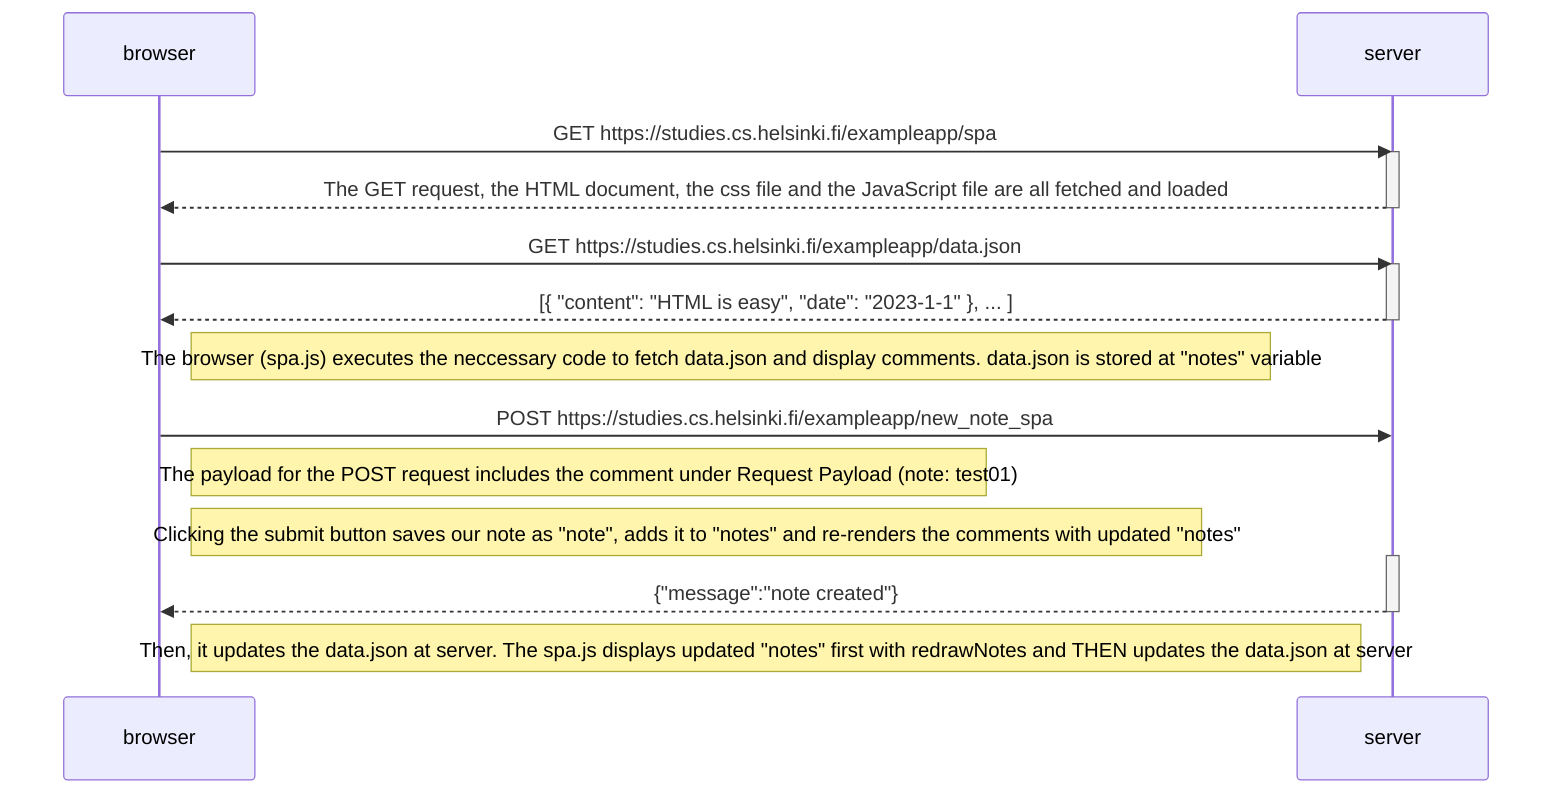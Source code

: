 sequenceDiagram
    participant browser
    participant server

    browser->>server: GET https://studies.cs.helsinki.fi/exampleapp/spa
    activate server
    server-->>browser: The GET request, the HTML document, the css file and the JavaScript file are all fetched and loaded
    deactivate server

    browser->>server: GET https://studies.cs.helsinki.fi/exampleapp/data.json
    activate server
    server-->>browser: [{ "content": "HTML is easy", "date": "2023-1-1" }, ... ]
    deactivate server

    Note right of browser: The browser (spa.js) executes the neccessary code to fetch data.json and display comments. data.json is stored at "notes" variable
    
    browser->>server: POST https://studies.cs.helsinki.fi/exampleapp/new_note_spa
    Note right of browser: The payload for the POST request includes the comment under Request Payload (note: test01)
    Note right of browser: Clicking the submit button saves our note as "note", adds it to "notes" and re-renders the comments with updated "notes"
    activate server
    server-->>browser: {"message":"note created"}
    deactivate server
    Note right of browser: Then, it updates the data.json at server. The spa.js displays updated "notes" first with redrawNotes and THEN updates the data.json at server